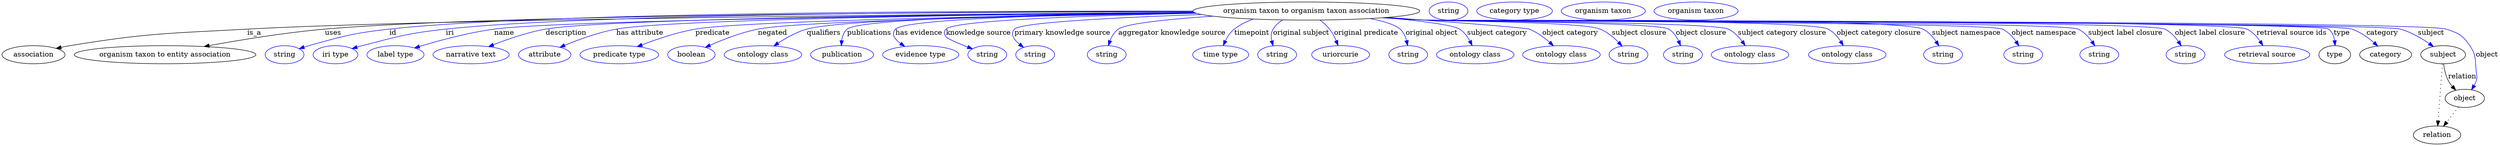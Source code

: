 digraph {
	graph [bb="0,0,4947.4,283"];
	node [label="\N"];
	"organism taxon to organism taxon association"	[height=0.5,
		label="organism taxon to organism taxon association",
		pos="2583.4,265",
		width=6.2467];
	association	[height=0.5,
		pos="62.394,178",
		width=1.7332];
	"organism taxon to organism taxon association" -> association	[label=is_a,
		lp="498.39,221.5",
		pos="e,106.89,190.67 2360.5,262.46 1897.3,258.9 843.64,248.85 484.39,229 327.95,220.35 287.97,221.64 133.39,196 128,195.11 122.41,194.03 \
116.84,192.86"];
	"organism taxon to entity association"	[height=0.5,
		pos="322.39,178",
		width=5.0009];
	"organism taxon to organism taxon association" -> "organism taxon to entity association"	[label=uses,
		lp="654.89,221.5",
		pos="e,399.62,194.29 2358.9,263.88 1920.8,263 966,257.73 638.39,229 560.53,222.17 472.79,207.74 409.55,196.13"];
	id	[color=blue,
		height=0.5,
		label=string,
		pos="558.39,178",
		width=1.0652];
	"organism taxon to organism taxon association" -> id	[color=blue,
		label=id,
		lp="773.39,221.5",
		pos="e,587.38,189.98 2358.4,264.84 1942.4,265.52 1068,262.72 766.39,229 694.24,220.93 676.34,215.5 606.39,196 603.29,195.13 600.09,194.17 \
596.89,193.15",
		style=solid];
	iri	[color=blue,
		height=0.5,
		label="iri type",
		pos="659.39,178",
		width=1.2277];
	"organism taxon to organism taxon association" -> iri	[color=blue,
		label=iri,
		lp="886.39,221.5",
		pos="e,692.3,190.2 2358.4,264.29 1962.8,263.97 1158.2,259.44 878.39,229 803.61,220.86 785.22,214.85 712.39,196 709.02,195.13 705.54,194.16 \
702.06,193.15",
		style=solid];
	name	[color=blue,
		height=0.5,
		label="label type",
		pos="778.39,178",
		width=1.5707];
	"organism taxon to organism taxon association" -> name	[color=blue,
		label=name,
		lp="994.39,221.5",
		pos="e,816.19,191.4 2361.7,261.97 1952.5,257.81 1107.8,247.14 974.39,229 922.75,221.98 865.11,206.29 825.78,194.35",
		style=solid];
	description	[color=blue,
		height=0.5,
		label="narrative text",
		pos="928.39,178",
		width=2.0943];
	"organism taxon to organism taxon association" -> description	[color=blue,
		label=description,
		lp="1115.9,221.5",
		pos="e,962.95,194.11 2360.3,262.56 1971.2,259.5 1198,250.75 1075.4,229 1039.7,222.68 1001,209.22 972.29,197.87",
		style=solid];
	"has attribute"	[color=blue,
		height=0.5,
		label=attribute,
		pos="1073.4,178",
		width=1.4443];
	"organism taxon to organism taxon association" -> "has attribute"	[color=blue,
		label="has attribute",
		lp="1262.4,221.5",
		pos="e,1103.7,192.78 2361.2,262.11 2002.4,258.49 1324.5,249.08 1215.4,229 1179.8,222.44 1141.1,208.32 1113.1,196.75",
		style=solid];
	predicate	[color=blue,
		height=0.5,
		label="predicate type",
		pos="1221.4,178",
		width=2.1665];
	"organism taxon to organism taxon association" -> predicate	[color=blue,
		label=predicate,
		lp="1406.4,221.5",
		pos="e,1256.9,194.04 2363.6,261.1 2040.9,256.32 1466.8,245.63 1372.4,229 1335.9,222.57 1296.1,209.12 1266.6,197.79",
		style=solid];
	negated	[color=blue,
		height=0.5,
		label=boolean,
		pos="1364.4,178",
		width=1.2999];
	"organism taxon to organism taxon association" -> negated	[color=blue,
		label=negated,
		lp="1524.4,221.5",
		pos="e,1392,192.62 2364.6,260.84 2071.3,256.01 1577.8,245.57 1495.4,229 1462.5,222.38 1427,208.39 1401.3,196.89",
		style=solid];
	qualifiers	[color=blue,
		height=0.5,
		label="ontology class",
		pos="1505.4,178",
		width=2.1304];
	"organism taxon to organism taxon association" -> qualifiers	[color=blue,
		label=qualifiers,
		lp="1625.9,221.5",
		pos="e,1526.9,195.38 2361.9,261.81 2092.3,258.27 1664.1,249.49 1592.4,229 1572,223.18 1551.4,211.62 1535.4,201.08",
		style=solid];
	publications	[color=blue,
		height=0.5,
		label=publication,
		pos="1662.4,178",
		width=1.7332];
	"organism taxon to organism taxon association" -> publications	[color=blue,
		label=publications,
		lp="1716.4,221.5",
		pos="e,1660.9,196.02 2361,262.29 2099.8,259.27 1698.3,251.05 1672.4,229 1665.8,223.37 1662.8,214.71 1661.6,206.17",
		style=solid];
	"has evidence"	[color=blue,
		height=0.5,
		label="evidence type",
		pos="1818.4,178",
		width=2.0943];
	"organism taxon to organism taxon association" -> "has evidence"	[color=blue,
		label="has evidence",
		lp="1814.9,221.5",
		pos="e,1787,194.37 2361.7,261.96 2127.4,258.69 1788.8,250.28 1768.4,229 1759.2,219.42 1766.7,209.02 1778.4,200.2",
		style=solid];
	"knowledge source"	[color=blue,
		height=0.5,
		label=string,
		pos="1950.4,178",
		width=1.0652];
	"organism taxon to organism taxon association" -> "knowledge source"	[color=blue,
		label="knowledge source",
		lp="1932.9,221.5",
		pos="e,1921.1,189.71 2365.4,260.54 2161.4,256.2 1885.6,247.03 1868.4,229 1863.8,224.17 1864.7,219.56 1868.4,214 1871.1,209.87 1891.6,\
201.11 1911.5,193.39",
		style=solid];
	"primary knowledge source"	[color=blue,
		height=0.5,
		label=string,
		pos="2045.4,178",
		width=1.0652];
	"organism taxon to organism taxon association" -> "primary knowledge source"	[color=blue,
		label="primary knowledge source",
		lp="2099.4,221.5",
		pos="e,2022.4,192.58 2375.7,258.08 2214.9,252.45 2017.4,242.78 2004.4,229 1995.4,219.44 2003.2,208.17 2014.3,198.76",
		style=solid];
	"aggregator knowledge source"	[color=blue,
		height=0.5,
		label=string,
		pos="2187.4,178",
		width=1.0652];
	"organism taxon to organism taxon association" -> "aggregator knowledge source"	[color=blue,
		label="aggregator knowledge source",
		lp="2316.9,221.5",
		pos="e,2190.7,196.22 2398.1,254.77 2312.8,249.03 2226.6,240.52 2210.4,229 2202.6,223.46 2197.4,214.59 2193.9,205.85",
		style=solid];
	timepoint	[color=blue,
		height=0.5,
		label="time type",
		pos="2413.4,178",
		width=1.5346];
	"organism taxon to organism taxon association" -> timepoint	[color=blue,
		label=timepoint,
		lp="2475.4,221.5",
		pos="e,2418.6,196.25 2477.9,249.05 2464.5,244.11 2451.5,237.6 2440.4,229 2432.7,223.04 2426.9,214.23 2422.7,205.66",
		style=solid];
	"original subject"	[color=blue,
		height=0.5,
		label=string,
		pos="2525.4,178",
		width=1.0652];
	"organism taxon to organism taxon association" -> "original subject"	[color=blue,
		label="original subject",
		lp="2573.4,221.5",
		pos="e,2517.4,195.83 2536.2,247.32 2528.7,242.57 2521.9,236.56 2517.4,229 2513.2,222.01 2513.1,213.51 2514.7,205.53",
		style=solid];
	"original predicate"	[color=blue,
		height=0.5,
		label=uriorcurie,
		pos="2651.4,178",
		width=1.5887];
	"organism taxon to organism taxon association" -> "original predicate"	[color=blue,
		label="original predicate",
		lp="2701.9,221.5",
		pos="e,2646.2,196.38 2610.7,246.8 2617.4,241.66 2624.2,235.62 2629.4,229 2634.8,222.12 2639.2,213.69 2642.6,205.72",
		style=solid];
	"original object"	[color=blue,
		height=0.5,
		label=string,
		pos="2785.4,178",
		width=1.0652];
	"organism taxon to organism taxon association" -> "original object"	[color=blue,
		label="original object",
		lp="2831.9,221.5",
		pos="e,2784.3,196.25 2709.4,250.02 2736,244.88 2759.2,238.03 2769.4,229 2776,223.17 2779.9,214.61 2782.2,206.21",
		style=solid];
	"subject category"	[color=blue,
		height=0.5,
		label="ontology class",
		pos="2918.4,178",
		width=2.1304];
	"organism taxon to organism taxon association" -> "subject category"	[color=blue,
		label="subject category",
		lp="2961.9,221.5",
		pos="e,2912.3,196.26 2739.1,252.01 2806.9,245.69 2874,237.5 2887.4,229 2896.2,223.4 2903,214.27 2907.8,205.34",
		style=solid];
	"object category"	[color=blue,
		height=0.5,
		label="ontology class",
		pos="3089.4,178",
		width=2.1304];
	"organism taxon to organism taxon association" -> "object category"	[color=blue,
		label="object category",
		lp="3106.9,221.5",
		pos="e,3073.5,195.84 2743.9,252.36 2867.6,243.22 3018.7,231.62 3025.4,229 3040.3,223.2 3054.6,212.72 3065.8,202.85",
		style=solid];
	"subject closure"	[color=blue,
		height=0.5,
		label=string,
		pos="3222.4,178",
		width=1.0652];
	"organism taxon to organism taxon association" -> "subject closure"	[color=blue,
		label="subject closure",
		lp="3243.9,221.5",
		pos="e,3209.6,195.24 2740.7,252.12 2766.3,250.31 2792.6,248.54 2817.4,247 2856.1,244.59 3130.5,243.77 3166.4,229 3180.2,223.31 3192.9,\
212.68 3202.7,202.67",
		style=solid];
	"object closure"	[color=blue,
		height=0.5,
		label=string,
		pos="3330.4,178",
		width=1.0652];
	"organism taxon to organism taxon association" -> "object closure"	[color=blue,
		label="object closure",
		lp="3366.4,221.5",
		pos="e,3325.7,196.02 2738.5,251.96 2764.8,250.14 2791.9,248.4 2817.4,247 2844.3,245.52 3279.4,243.06 3302.4,229 3311.2,223.61 3317.5,\
214.36 3321.8,205.27",
		style=solid];
	"subject category closure"	[color=blue,
		height=0.5,
		label="ontology class",
		pos="3463.4,178",
		width=2.1304];
	"organism taxon to organism taxon association" -> "subject category closure"	[color=blue,
		label="subject category closure",
		lp="3526.9,221.5",
		pos="e,3453.8,196.24 2737.5,251.86 2764.1,250.04 2791.6,248.32 2817.4,247 2850.9,245.29 3390.1,243.43 3420.4,229 3431.5,223.72 3440.8,\
214.09 3447.9,204.69",
		style=solid];
	"object category closure"	[color=blue,
		height=0.5,
		label="ontology class",
		pos="3656.4,178",
		width=2.1304];
	"organism taxon to organism taxon association" -> "object category closure"	[color=blue,
		label="object category closure",
		lp="3718.9,221.5",
		pos="e,3648.4,196.22 2736.3,251.79 2763.3,249.95 2791.2,248.25 2817.4,247 2861.9,244.89 3578.7,249.23 3618.4,229 3628.7,223.74 3637,214.26 \
3643.2,204.95",
		style=solid];
	"subject namespace"	[color=blue,
		height=0.5,
		label=string,
		pos="3846.4,178",
		width=1.0652];
	"organism taxon to organism taxon association" -> "subject namespace"	[color=blue,
		label="subject namespace",
		lp="3892.4,221.5",
		pos="e,3838.1,195.77 2735.6,251.74 2762.8,249.89 2790.9,248.2 2817.4,247 2872.3,244.51 3757.1,253.25 3806.4,229 3817.2,223.67 3826.1,\
213.84 3832.7,204.31",
		style=solid];
	"object namespace"	[color=blue,
		height=0.5,
		label=string,
		pos="4005.4,178",
		width=1.0652];
	"organism taxon to organism taxon association" -> "object namespace"	[color=blue,
		label="object namespace",
		lp="4046.4,221.5",
		pos="e,3996.8,195.79 2735.3,251.7 2762.6,249.85 2790.8,248.17 2817.4,247 2849.2,245.59 3935.7,242.86 3964.4,229 3975.4,223.69 3984.4,\
213.88 3991.2,204.34",
		style=solid];
	"subject label closure"	[color=blue,
		height=0.5,
		label=string,
		pos="4156.4,178",
		width=1.0652];
	"organism taxon to organism taxon association" -> "subject label closure"	[color=blue,
		label="subject label closure",
		lp="4208.4,221.5",
		pos="e,4147.5,195.81 2735,251.68 2762.4,249.83 2790.7,248.15 2817.4,247 2853.4,245.44 4081.8,244.45 4114.4,229 4125.5,223.72 4134.8,213.9 \
4141.7,204.36",
		style=solid];
	"object label closure"	[color=blue,
		height=0.5,
		label=string,
		pos="4327.4,178",
		width=1.0652];
	"organism taxon to organism taxon association" -> "object label closure"	[color=blue,
		label="object label closure",
		lp="4375.9,221.5",
		pos="e,4318.8,195.81 2734.7,251.67 2762.2,249.81 2790.6,248.13 2817.4,247 2858.2,245.27 4249.6,246.68 4286.4,229 4297.4,223.71 4306.4,\
213.9 4313.2,204.36",
		style=solid];
	"retrieval source ids"	[color=blue,
		height=0.5,
		label="retrieval source",
		pos="4489.4,178",
		width=2.347];
	"organism taxon to organism taxon association" -> "retrieval source ids"	[color=blue,
		label="retrieval source ids",
		lp="4537.9,221.5",
		pos="e,4480.8,196.29 2734.7,251.64 2762.2,249.78 2790.6,248.12 2817.4,247 2862.7,245.11 4408.6,248.86 4449.4,229 4460.1,223.78 4468.9,\
214.16 4475.4,204.75",
		style=solid];
	type	[height=0.5,
		pos="4623.4,178",
		width=0.86659];
	"organism taxon to organism taxon association" -> type	[color=blue,
		label=type,
		lp="4637.4,221.5",
		pos="e,4624.2,196.18 2734.4,251.64 2762,249.78 2790.5,248.11 2817.4,247 2842.3,245.97 4591.9,244.53 4611.4,229 4618.2,223.54 4621.6,214.93 \
4623.1,206.37",
		style=solid];
	category	[height=0.5,
		pos="4724.4,178",
		width=1.4263];
	"organism taxon to organism taxon association" -> category	[color=blue,
		label=category,
		lp="4717.9,221.5",
		pos="e,4708.8,195.25 2734.4,251.63 2762,249.77 2790.5,248.11 2817.4,247 2868.5,244.9 4609,245.34 4657.4,229 4673.6,223.53 4689.1,212.51 \
4701.1,202.2",
		style=solid];
	subject	[height=0.5,
		pos="4838.4,178",
		width=1.2277];
	"organism taxon to organism taxon association" -> subject	[color=blue,
		label=subject,
		lp="4814.4,221.5",
		pos="e,4819.1,194.33 2734.4,251.62 2762,249.76 2790.5,248.1 2817.4,247 2871.1,244.8 4701.6,243.37 4753.4,229 4774.1,223.25 4795,211.09 \
4810.9,200.2",
		style=solid];
	object	[height=0.5,
		pos="4881.4,91",
		width=1.0832];
	"organism taxon to organism taxon association" -> object	[color=blue,
		label=object,
		lp="4925.4,178",
		pos="e,4894.8,108.09 2734.1,251.64 2761.8,249.77 2790.4,248.1 2817.4,247 2873.7,244.71 4790.8,246.2 4844.4,229 4868.7,221.2 4877,217.1 \
4891.4,196 4905.3,175.59 4901.5,166.51 4904.4,142 4905.2,135.38 4906.3,133.39 4904.4,127 4903.4,123.55 4901.9,120.13 4900.1,116.85",
		style=solid];
	association_type	[color=blue,
		height=0.5,
		label=string,
		pos="2864.4,265",
		width=1.0652];
	association_category	[color=blue,
		height=0.5,
		label="category type",
		pos="2995.4,265",
		width=2.0762];
	subject -> object	[label=relation,
		lp="4876.4,134.5",
		pos="e,4863.5,107.23 4839.5,159.55 4840.7,149.57 4843.2,137.07 4848.4,127 4850.6,122.68 4853.5,118.52 4856.7,114.66"];
	relation	[height=0.5,
		pos="4826.4,18",
		width=1.2999];
	subject -> relation	[pos="e,4827.7,36.188 4837.1,159.79 4835,132.48 4831,78.994 4828.5,46.38",
		style=dotted];
	"organism taxon to organism taxon association_subject"	[color=blue,
		height=0.5,
		label="organism taxon",
		pos="3171.4,265",
		width=2.3109];
	object -> relation	[pos="e,4839.2,35.54 4868.9,73.889 4862,64.939 4853.2,53.617 4845.4,43.584",
		style=dotted];
	"organism taxon to organism taxon association_object"	[color=blue,
		height=0.5,
		label="organism taxon",
		pos="3355.4,265",
		width=2.3109];
}
